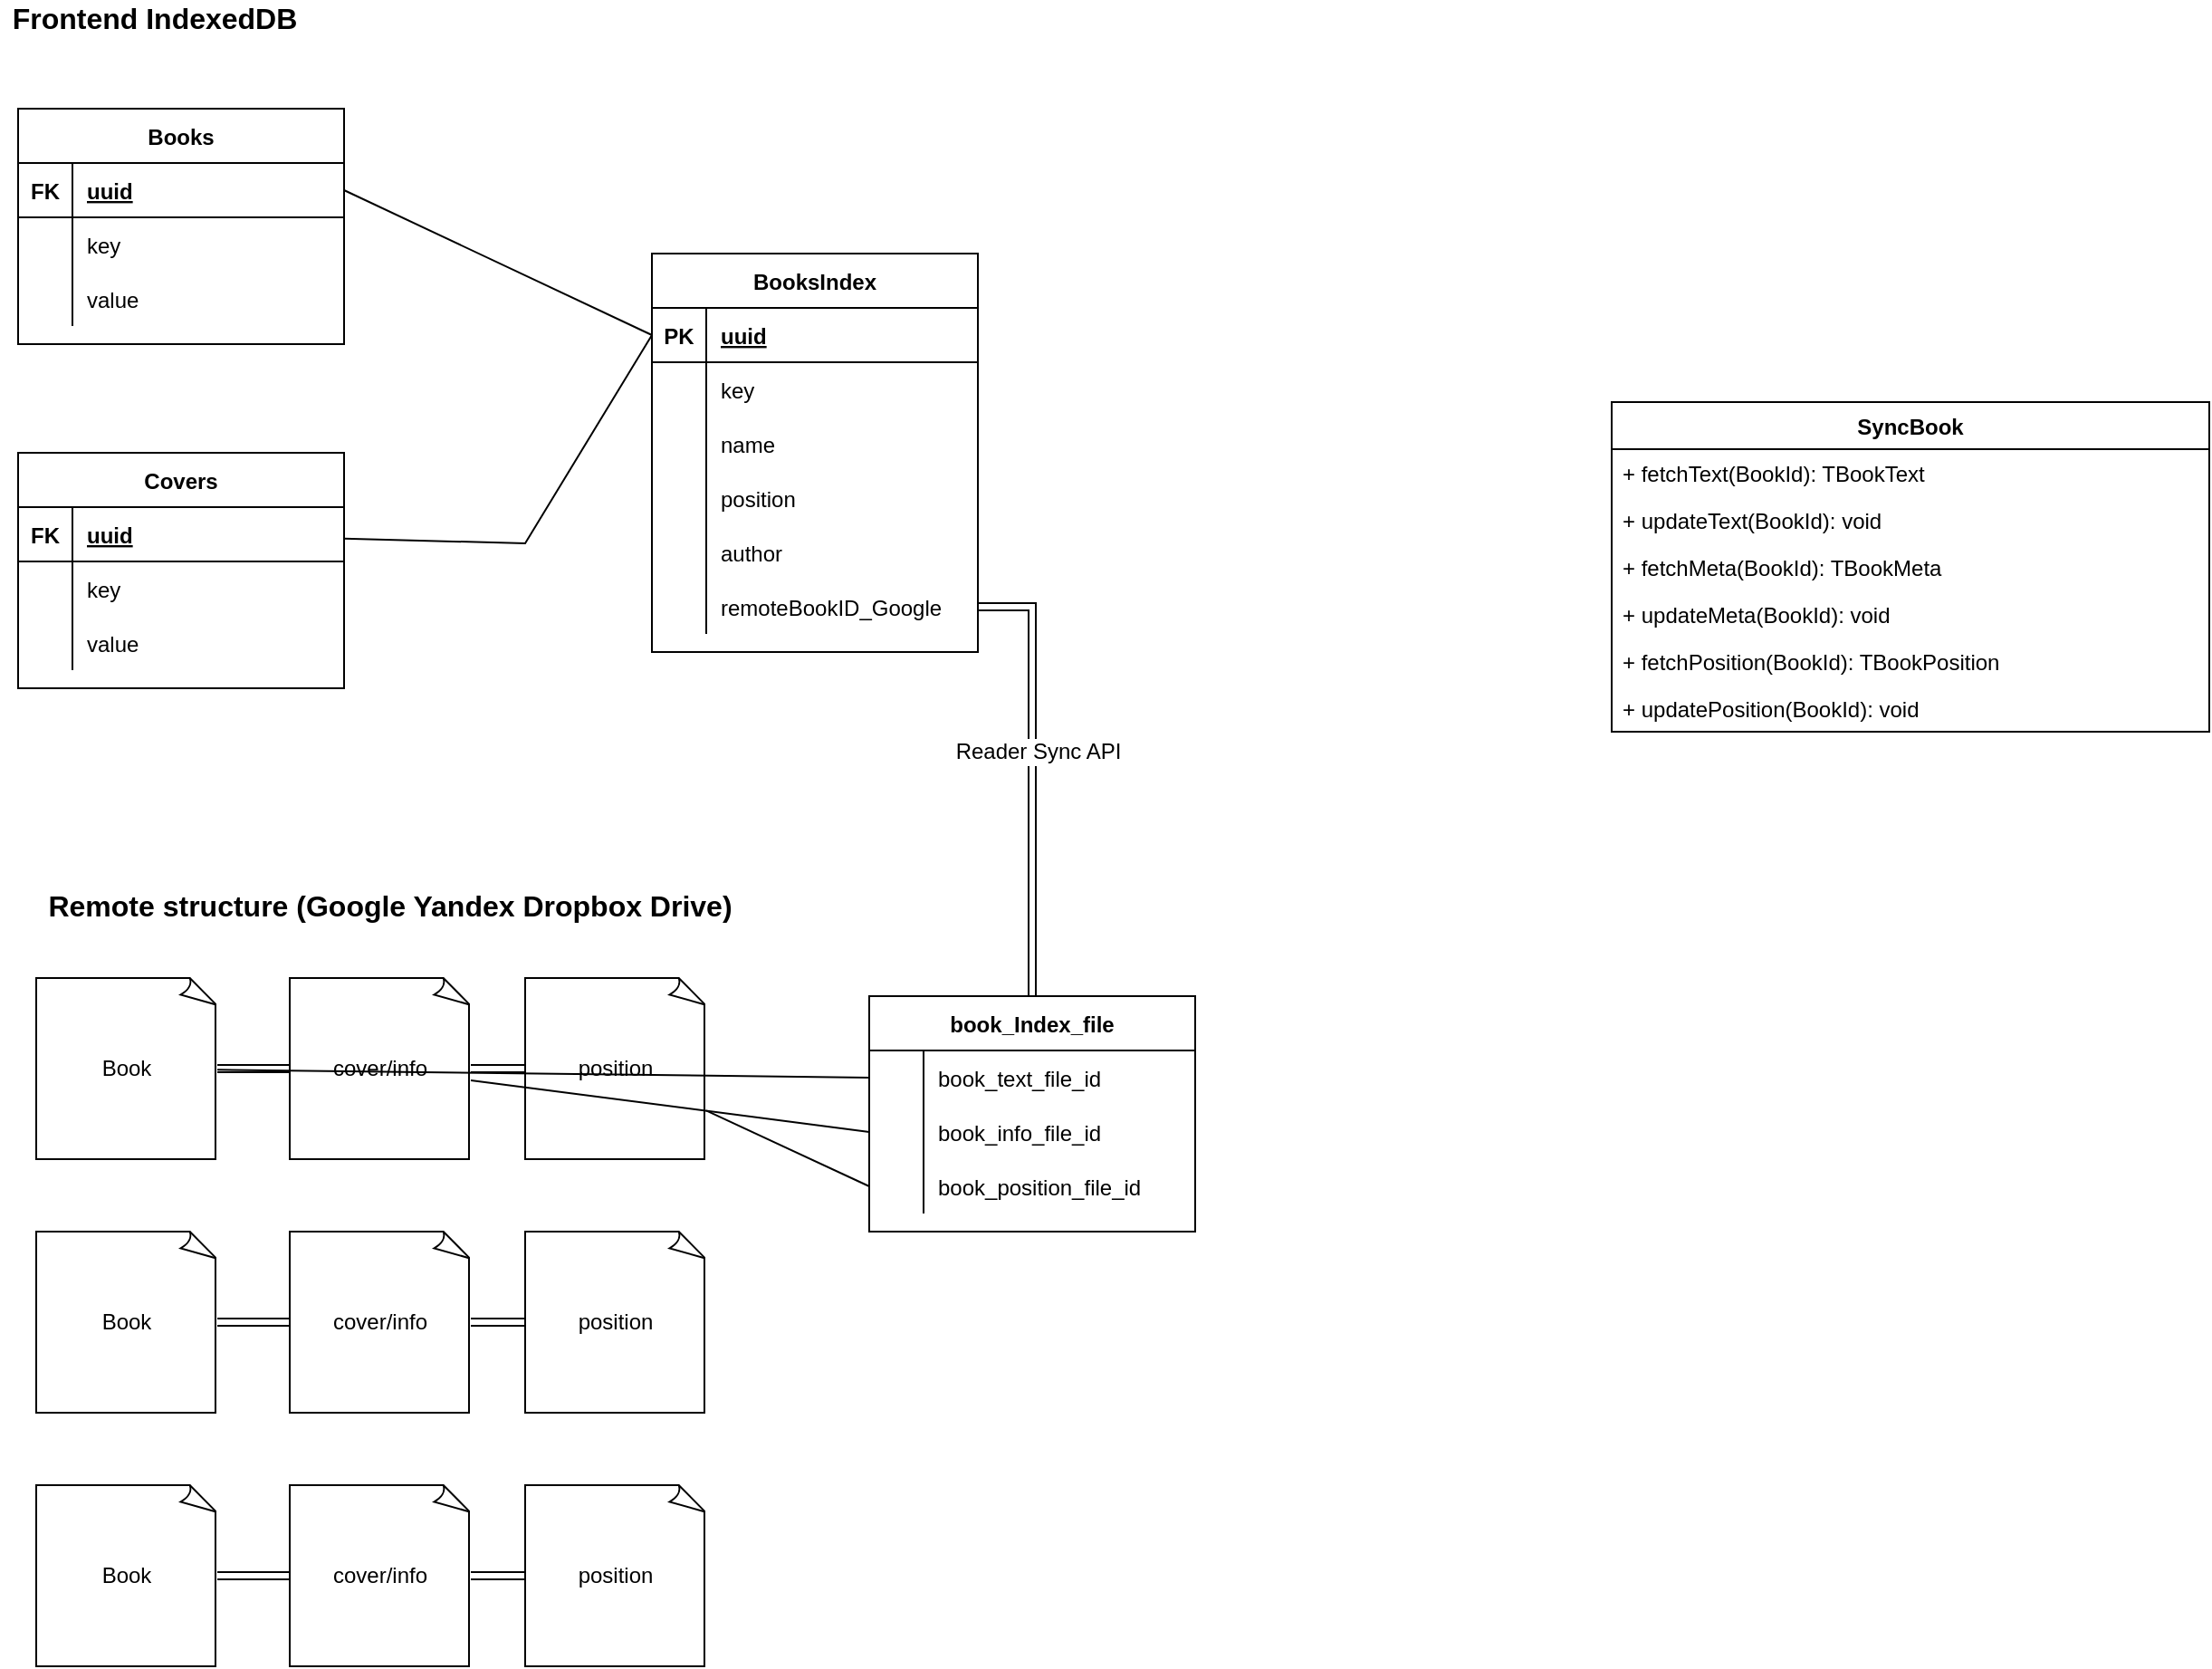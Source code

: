 <mxfile version="17.2.2" type="device"><diagram id="KxnLKsCUots09nLi5TJR" name="Page-1"><mxGraphModel dx="1565" dy="910" grid="1" gridSize="10" guides="1" tooltips="1" connect="1" arrows="1" fold="1" page="1" pageScale="1" pageWidth="827" pageHeight="1169" math="0" shadow="0"><root><mxCell id="0"/><mxCell id="1" parent="0"/><mxCell id="UW5P4cciy_kVS7fnAdKn-5" value="Books" style="shape=table;startSize=30;container=1;collapsible=1;childLayout=tableLayout;fixedRows=1;rowLines=0;fontStyle=1;align=center;resizeLast=1;" vertex="1" parent="1"><mxGeometry x="40" y="80" width="180" height="130" as="geometry"/></mxCell><mxCell id="UW5P4cciy_kVS7fnAdKn-6" value="" style="shape=tableRow;horizontal=0;startSize=0;swimlaneHead=0;swimlaneBody=0;fillColor=none;collapsible=0;dropTarget=0;points=[[0,0.5],[1,0.5]];portConstraint=eastwest;top=0;left=0;right=0;bottom=1;" vertex="1" parent="UW5P4cciy_kVS7fnAdKn-5"><mxGeometry y="30" width="180" height="30" as="geometry"/></mxCell><mxCell id="UW5P4cciy_kVS7fnAdKn-7" value="FK" style="shape=partialRectangle;connectable=0;fillColor=none;top=0;left=0;bottom=0;right=0;fontStyle=1;overflow=hidden;" vertex="1" parent="UW5P4cciy_kVS7fnAdKn-6"><mxGeometry width="30" height="30" as="geometry"><mxRectangle width="30" height="30" as="alternateBounds"/></mxGeometry></mxCell><mxCell id="UW5P4cciy_kVS7fnAdKn-8" value="uuid" style="shape=partialRectangle;connectable=0;fillColor=none;top=0;left=0;bottom=0;right=0;align=left;spacingLeft=6;fontStyle=5;overflow=hidden;" vertex="1" parent="UW5P4cciy_kVS7fnAdKn-6"><mxGeometry x="30" width="150" height="30" as="geometry"><mxRectangle width="150" height="30" as="alternateBounds"/></mxGeometry></mxCell><mxCell id="UW5P4cciy_kVS7fnAdKn-9" value="" style="shape=tableRow;horizontal=0;startSize=0;swimlaneHead=0;swimlaneBody=0;fillColor=none;collapsible=0;dropTarget=0;points=[[0,0.5],[1,0.5]];portConstraint=eastwest;top=0;left=0;right=0;bottom=0;" vertex="1" parent="UW5P4cciy_kVS7fnAdKn-5"><mxGeometry y="60" width="180" height="30" as="geometry"/></mxCell><mxCell id="UW5P4cciy_kVS7fnAdKn-10" value="" style="shape=partialRectangle;connectable=0;fillColor=none;top=0;left=0;bottom=0;right=0;editable=1;overflow=hidden;" vertex="1" parent="UW5P4cciy_kVS7fnAdKn-9"><mxGeometry width="30" height="30" as="geometry"><mxRectangle width="30" height="30" as="alternateBounds"/></mxGeometry></mxCell><mxCell id="UW5P4cciy_kVS7fnAdKn-11" value="key" style="shape=partialRectangle;connectable=0;fillColor=none;top=0;left=0;bottom=0;right=0;align=left;spacingLeft=6;overflow=hidden;" vertex="1" parent="UW5P4cciy_kVS7fnAdKn-9"><mxGeometry x="30" width="150" height="30" as="geometry"><mxRectangle width="150" height="30" as="alternateBounds"/></mxGeometry></mxCell><mxCell id="UW5P4cciy_kVS7fnAdKn-48" style="shape=tableRow;horizontal=0;startSize=0;swimlaneHead=0;swimlaneBody=0;fillColor=none;collapsible=0;dropTarget=0;points=[[0,0.5],[1,0.5]];portConstraint=eastwest;top=0;left=0;right=0;bottom=0;" vertex="1" parent="UW5P4cciy_kVS7fnAdKn-5"><mxGeometry y="90" width="180" height="30" as="geometry"/></mxCell><mxCell id="UW5P4cciy_kVS7fnAdKn-49" style="shape=partialRectangle;connectable=0;fillColor=none;top=0;left=0;bottom=0;right=0;editable=1;overflow=hidden;" vertex="1" parent="UW5P4cciy_kVS7fnAdKn-48"><mxGeometry width="30" height="30" as="geometry"><mxRectangle width="30" height="30" as="alternateBounds"/></mxGeometry></mxCell><mxCell id="UW5P4cciy_kVS7fnAdKn-50" value="value" style="shape=partialRectangle;connectable=0;fillColor=none;top=0;left=0;bottom=0;right=0;align=left;spacingLeft=6;overflow=hidden;" vertex="1" parent="UW5P4cciy_kVS7fnAdKn-48"><mxGeometry x="30" width="150" height="30" as="geometry"><mxRectangle width="150" height="30" as="alternateBounds"/></mxGeometry></mxCell><mxCell id="UW5P4cciy_kVS7fnAdKn-177" style="edgeStyle=orthogonalEdgeStyle;rounded=0;orthogonalLoop=1;jettySize=auto;html=1;exitX=1;exitY=0.5;exitDx=0;exitDy=0;entryX=0.5;entryY=0;entryDx=0;entryDy=0;fontSize=12;shape=link;" edge="1" parent="1" source="UW5P4cciy_kVS7fnAdKn-114" target="UW5P4cciy_kVS7fnAdKn-155"><mxGeometry relative="1" as="geometry"/></mxCell><mxCell id="UW5P4cciy_kVS7fnAdKn-178" value="Reader Sync API" style="edgeLabel;html=1;align=center;verticalAlign=middle;resizable=0;points=[];fontSize=12;" vertex="1" connectable="0" parent="UW5P4cciy_kVS7fnAdKn-177"><mxGeometry x="-0.101" y="3" relative="1" as="geometry"><mxPoint as="offset"/></mxGeometry></mxCell><mxCell id="UW5P4cciy_kVS7fnAdKn-31" value="BooksIndex" style="shape=table;startSize=30;container=1;collapsible=1;childLayout=tableLayout;fixedRows=1;rowLines=0;fontStyle=1;align=center;resizeLast=1;" vertex="1" parent="1"><mxGeometry x="390" y="160" width="180" height="220" as="geometry"/></mxCell><mxCell id="UW5P4cciy_kVS7fnAdKn-32" value="" style="shape=tableRow;horizontal=0;startSize=0;swimlaneHead=0;swimlaneBody=0;fillColor=none;collapsible=0;dropTarget=0;points=[[0,0.5],[1,0.5]];portConstraint=eastwest;top=0;left=0;right=0;bottom=1;" vertex="1" parent="UW5P4cciy_kVS7fnAdKn-31"><mxGeometry y="30" width="180" height="30" as="geometry"/></mxCell><mxCell id="UW5P4cciy_kVS7fnAdKn-33" value="PK" style="shape=partialRectangle;connectable=0;fillColor=none;top=0;left=0;bottom=0;right=0;fontStyle=1;overflow=hidden;" vertex="1" parent="UW5P4cciy_kVS7fnAdKn-32"><mxGeometry width="30" height="30" as="geometry"><mxRectangle width="30" height="30" as="alternateBounds"/></mxGeometry></mxCell><mxCell id="UW5P4cciy_kVS7fnAdKn-34" value="uuid" style="shape=partialRectangle;connectable=0;fillColor=none;top=0;left=0;bottom=0;right=0;align=left;spacingLeft=6;fontStyle=5;overflow=hidden;" vertex="1" parent="UW5P4cciy_kVS7fnAdKn-32"><mxGeometry x="30" width="150" height="30" as="geometry"><mxRectangle width="150" height="30" as="alternateBounds"/></mxGeometry></mxCell><mxCell id="UW5P4cciy_kVS7fnAdKn-35" value="" style="shape=tableRow;horizontal=0;startSize=0;swimlaneHead=0;swimlaneBody=0;fillColor=none;collapsible=0;dropTarget=0;points=[[0,0.5],[1,0.5]];portConstraint=eastwest;top=0;left=0;right=0;bottom=0;" vertex="1" parent="UW5P4cciy_kVS7fnAdKn-31"><mxGeometry y="60" width="180" height="30" as="geometry"/></mxCell><mxCell id="UW5P4cciy_kVS7fnAdKn-36" value="" style="shape=partialRectangle;connectable=0;fillColor=none;top=0;left=0;bottom=0;right=0;editable=1;overflow=hidden;" vertex="1" parent="UW5P4cciy_kVS7fnAdKn-35"><mxGeometry width="30" height="30" as="geometry"><mxRectangle width="30" height="30" as="alternateBounds"/></mxGeometry></mxCell><mxCell id="UW5P4cciy_kVS7fnAdKn-37" value="key" style="shape=partialRectangle;connectable=0;fillColor=none;top=0;left=0;bottom=0;right=0;align=left;spacingLeft=6;overflow=hidden;" vertex="1" parent="UW5P4cciy_kVS7fnAdKn-35"><mxGeometry x="30" width="150" height="30" as="geometry"><mxRectangle width="150" height="30" as="alternateBounds"/></mxGeometry></mxCell><mxCell id="UW5P4cciy_kVS7fnAdKn-38" value="" style="shape=tableRow;horizontal=0;startSize=0;swimlaneHead=0;swimlaneBody=0;fillColor=none;collapsible=0;dropTarget=0;points=[[0,0.5],[1,0.5]];portConstraint=eastwest;top=0;left=0;right=0;bottom=0;" vertex="1" parent="UW5P4cciy_kVS7fnAdKn-31"><mxGeometry y="90" width="180" height="30" as="geometry"/></mxCell><mxCell id="UW5P4cciy_kVS7fnAdKn-39" value="" style="shape=partialRectangle;connectable=0;fillColor=none;top=0;left=0;bottom=0;right=0;editable=1;overflow=hidden;" vertex="1" parent="UW5P4cciy_kVS7fnAdKn-38"><mxGeometry width="30" height="30" as="geometry"><mxRectangle width="30" height="30" as="alternateBounds"/></mxGeometry></mxCell><mxCell id="UW5P4cciy_kVS7fnAdKn-40" value="name" style="shape=partialRectangle;connectable=0;fillColor=none;top=0;left=0;bottom=0;right=0;align=left;spacingLeft=6;overflow=hidden;" vertex="1" parent="UW5P4cciy_kVS7fnAdKn-38"><mxGeometry x="30" width="150" height="30" as="geometry"><mxRectangle width="150" height="30" as="alternateBounds"/></mxGeometry></mxCell><mxCell id="UW5P4cciy_kVS7fnAdKn-41" value="" style="shape=tableRow;horizontal=0;startSize=0;swimlaneHead=0;swimlaneBody=0;fillColor=none;collapsible=0;dropTarget=0;points=[[0,0.5],[1,0.5]];portConstraint=eastwest;top=0;left=0;right=0;bottom=0;" vertex="1" parent="UW5P4cciy_kVS7fnAdKn-31"><mxGeometry y="120" width="180" height="30" as="geometry"/></mxCell><mxCell id="UW5P4cciy_kVS7fnAdKn-42" value="" style="shape=partialRectangle;connectable=0;fillColor=none;top=0;left=0;bottom=0;right=0;editable=1;overflow=hidden;" vertex="1" parent="UW5P4cciy_kVS7fnAdKn-41"><mxGeometry width="30" height="30" as="geometry"><mxRectangle width="30" height="30" as="alternateBounds"/></mxGeometry></mxCell><mxCell id="UW5P4cciy_kVS7fnAdKn-43" value="position" style="shape=partialRectangle;connectable=0;fillColor=none;top=0;left=0;bottom=0;right=0;align=left;spacingLeft=6;overflow=hidden;" vertex="1" parent="UW5P4cciy_kVS7fnAdKn-41"><mxGeometry x="30" width="150" height="30" as="geometry"><mxRectangle width="150" height="30" as="alternateBounds"/></mxGeometry></mxCell><mxCell id="UW5P4cciy_kVS7fnAdKn-83" style="shape=tableRow;horizontal=0;startSize=0;swimlaneHead=0;swimlaneBody=0;fillColor=none;collapsible=0;dropTarget=0;points=[[0,0.5],[1,0.5]];portConstraint=eastwest;top=0;left=0;right=0;bottom=0;" vertex="1" parent="UW5P4cciy_kVS7fnAdKn-31"><mxGeometry y="150" width="180" height="30" as="geometry"/></mxCell><mxCell id="UW5P4cciy_kVS7fnAdKn-84" style="shape=partialRectangle;connectable=0;fillColor=none;top=0;left=0;bottom=0;right=0;editable=1;overflow=hidden;" vertex="1" parent="UW5P4cciy_kVS7fnAdKn-83"><mxGeometry width="30" height="30" as="geometry"><mxRectangle width="30" height="30" as="alternateBounds"/></mxGeometry></mxCell><mxCell id="UW5P4cciy_kVS7fnAdKn-85" value="author" style="shape=partialRectangle;connectable=0;fillColor=none;top=0;left=0;bottom=0;right=0;align=left;spacingLeft=6;overflow=hidden;" vertex="1" parent="UW5P4cciy_kVS7fnAdKn-83"><mxGeometry x="30" width="150" height="30" as="geometry"><mxRectangle width="150" height="30" as="alternateBounds"/></mxGeometry></mxCell><mxCell id="UW5P4cciy_kVS7fnAdKn-114" style="shape=tableRow;horizontal=0;startSize=0;swimlaneHead=0;swimlaneBody=0;fillColor=none;collapsible=0;dropTarget=0;points=[[0,0.5],[1,0.5]];portConstraint=eastwest;top=0;left=0;right=0;bottom=0;" vertex="1" parent="UW5P4cciy_kVS7fnAdKn-31"><mxGeometry y="180" width="180" height="30" as="geometry"/></mxCell><mxCell id="UW5P4cciy_kVS7fnAdKn-115" value="" style="shape=partialRectangle;connectable=0;fillColor=none;top=0;left=0;bottom=0;right=0;editable=1;overflow=hidden;" vertex="1" parent="UW5P4cciy_kVS7fnAdKn-114"><mxGeometry width="30" height="30" as="geometry"><mxRectangle width="30" height="30" as="alternateBounds"/></mxGeometry></mxCell><mxCell id="UW5P4cciy_kVS7fnAdKn-116" value="remoteBookID_Google" style="shape=partialRectangle;connectable=0;fillColor=none;top=0;left=0;bottom=0;right=0;align=left;spacingLeft=6;overflow=hidden;" vertex="1" parent="UW5P4cciy_kVS7fnAdKn-114"><mxGeometry x="30" width="150" height="30" as="geometry"><mxRectangle width="150" height="30" as="alternateBounds"/></mxGeometry></mxCell><mxCell id="UW5P4cciy_kVS7fnAdKn-51" value="Frontend IndexedDB" style="text;html=1;align=center;verticalAlign=middle;resizable=0;points=[];autosize=1;strokeColor=none;fillColor=none;fontSize=16;fontStyle=1;horizontal=1;" vertex="1" parent="1"><mxGeometry x="30" y="20" width="170" height="20" as="geometry"/></mxCell><mxCell id="UW5P4cciy_kVS7fnAdKn-55" value="" style="endArrow=none;html=1;rounded=0;fontSize=16;entryX=0;entryY=0.5;entryDx=0;entryDy=0;exitX=1;exitY=0.5;exitDx=0;exitDy=0;" edge="1" parent="1" source="UW5P4cciy_kVS7fnAdKn-6" target="UW5P4cciy_kVS7fnAdKn-32"><mxGeometry relative="1" as="geometry"><mxPoint x="90" y="360" as="sourcePoint"/><mxPoint x="250" y="360" as="targetPoint"/></mxGeometry></mxCell><mxCell id="UW5P4cciy_kVS7fnAdKn-69" value="Covers" style="shape=table;startSize=30;container=1;collapsible=1;childLayout=tableLayout;fixedRows=1;rowLines=0;fontStyle=1;align=center;resizeLast=1;fontSize=12;" vertex="1" parent="1"><mxGeometry x="40" y="270" width="180" height="130" as="geometry"/></mxCell><mxCell id="UW5P4cciy_kVS7fnAdKn-70" value="" style="shape=tableRow;horizontal=0;startSize=0;swimlaneHead=0;swimlaneBody=0;fillColor=none;collapsible=0;dropTarget=0;points=[[0,0.5],[1,0.5]];portConstraint=eastwest;top=0;left=0;right=0;bottom=1;fontSize=12;" vertex="1" parent="UW5P4cciy_kVS7fnAdKn-69"><mxGeometry y="30" width="180" height="30" as="geometry"/></mxCell><mxCell id="UW5P4cciy_kVS7fnAdKn-71" value="FK" style="shape=partialRectangle;connectable=0;fillColor=none;top=0;left=0;bottom=0;right=0;fontStyle=1;overflow=hidden;fontSize=12;" vertex="1" parent="UW5P4cciy_kVS7fnAdKn-70"><mxGeometry width="30" height="30" as="geometry"><mxRectangle width="30" height="30" as="alternateBounds"/></mxGeometry></mxCell><mxCell id="UW5P4cciy_kVS7fnAdKn-72" value="uuid" style="shape=partialRectangle;connectable=0;fillColor=none;top=0;left=0;bottom=0;right=0;align=left;spacingLeft=6;fontStyle=5;overflow=hidden;fontSize=12;" vertex="1" parent="UW5P4cciy_kVS7fnAdKn-70"><mxGeometry x="30" width="150" height="30" as="geometry"><mxRectangle width="150" height="30" as="alternateBounds"/></mxGeometry></mxCell><mxCell id="UW5P4cciy_kVS7fnAdKn-73" value="" style="shape=tableRow;horizontal=0;startSize=0;swimlaneHead=0;swimlaneBody=0;fillColor=none;collapsible=0;dropTarget=0;points=[[0,0.5],[1,0.5]];portConstraint=eastwest;top=0;left=0;right=0;bottom=0;fontSize=12;" vertex="1" parent="UW5P4cciy_kVS7fnAdKn-69"><mxGeometry y="60" width="180" height="30" as="geometry"/></mxCell><mxCell id="UW5P4cciy_kVS7fnAdKn-74" value="" style="shape=partialRectangle;connectable=0;fillColor=none;top=0;left=0;bottom=0;right=0;editable=1;overflow=hidden;fontSize=12;" vertex="1" parent="UW5P4cciy_kVS7fnAdKn-73"><mxGeometry width="30" height="30" as="geometry"><mxRectangle width="30" height="30" as="alternateBounds"/></mxGeometry></mxCell><mxCell id="UW5P4cciy_kVS7fnAdKn-75" value="key" style="shape=partialRectangle;connectable=0;fillColor=none;top=0;left=0;bottom=0;right=0;align=left;spacingLeft=6;overflow=hidden;fontSize=12;" vertex="1" parent="UW5P4cciy_kVS7fnAdKn-73"><mxGeometry x="30" width="150" height="30" as="geometry"><mxRectangle width="150" height="30" as="alternateBounds"/></mxGeometry></mxCell><mxCell id="UW5P4cciy_kVS7fnAdKn-76" value="" style="shape=tableRow;horizontal=0;startSize=0;swimlaneHead=0;swimlaneBody=0;fillColor=none;collapsible=0;dropTarget=0;points=[[0,0.5],[1,0.5]];portConstraint=eastwest;top=0;left=0;right=0;bottom=0;fontSize=12;" vertex="1" parent="UW5P4cciy_kVS7fnAdKn-69"><mxGeometry y="90" width="180" height="30" as="geometry"/></mxCell><mxCell id="UW5P4cciy_kVS7fnAdKn-77" value="" style="shape=partialRectangle;connectable=0;fillColor=none;top=0;left=0;bottom=0;right=0;editable=1;overflow=hidden;fontSize=12;" vertex="1" parent="UW5P4cciy_kVS7fnAdKn-76"><mxGeometry width="30" height="30" as="geometry"><mxRectangle width="30" height="30" as="alternateBounds"/></mxGeometry></mxCell><mxCell id="UW5P4cciy_kVS7fnAdKn-78" value="value" style="shape=partialRectangle;connectable=0;fillColor=none;top=0;left=0;bottom=0;right=0;align=left;spacingLeft=6;overflow=hidden;fontSize=12;" vertex="1" parent="UW5P4cciy_kVS7fnAdKn-76"><mxGeometry x="30" width="150" height="30" as="geometry"><mxRectangle width="150" height="30" as="alternateBounds"/></mxGeometry></mxCell><mxCell id="UW5P4cciy_kVS7fnAdKn-82" value="" style="endArrow=none;html=1;rounded=0;fontSize=12;entryX=0;entryY=0.5;entryDx=0;entryDy=0;" edge="1" parent="1" source="UW5P4cciy_kVS7fnAdKn-70" target="UW5P4cciy_kVS7fnAdKn-32"><mxGeometry relative="1" as="geometry"><mxPoint x="250" y="320" as="sourcePoint"/><mxPoint x="410" y="320" as="targetPoint"/><Array as="points"><mxPoint x="320" y="320"/></Array></mxGeometry></mxCell><mxCell id="UW5P4cciy_kVS7fnAdKn-96" value="Remote structure (Google Yandex Dropbox Drive)" style="text;html=1;align=center;verticalAlign=middle;resizable=0;points=[];autosize=1;strokeColor=none;fillColor=none;fontSize=16;fontStyle=1;horizontal=1;" vertex="1" parent="1"><mxGeometry x="50" y="510" width="390" height="20" as="geometry"/></mxCell><mxCell id="UW5P4cciy_kVS7fnAdKn-117" value="Book" style="whiteSpace=wrap;html=1;shape=mxgraph.basic.document;fontSize=12;" vertex="1" parent="1"><mxGeometry x="50" y="560" width="100" height="100" as="geometry"/></mxCell><mxCell id="UW5P4cciy_kVS7fnAdKn-134" value="Book" style="whiteSpace=wrap;html=1;shape=mxgraph.basic.document;fontSize=12;" vertex="1" parent="1"><mxGeometry x="50" y="700" width="100" height="100" as="geometry"/></mxCell><mxCell id="UW5P4cciy_kVS7fnAdKn-135" value="Book" style="whiteSpace=wrap;html=1;shape=mxgraph.basic.document;fontSize=12;" vertex="1" parent="1"><mxGeometry x="50" y="840" width="100" height="100" as="geometry"/></mxCell><mxCell id="UW5P4cciy_kVS7fnAdKn-142" style="edgeStyle=orthogonalEdgeStyle;rounded=0;orthogonalLoop=1;jettySize=auto;html=1;exitX=0;exitY=0.5;exitDx=0;exitDy=0;exitPerimeter=0;fontSize=12;shape=link;" edge="1" parent="1" source="UW5P4cciy_kVS7fnAdKn-136" target="UW5P4cciy_kVS7fnAdKn-117"><mxGeometry relative="1" as="geometry"/></mxCell><mxCell id="UW5P4cciy_kVS7fnAdKn-136" value="cover/info" style="whiteSpace=wrap;html=1;shape=mxgraph.basic.document;fontSize=12;" vertex="1" parent="1"><mxGeometry x="190" y="560" width="100" height="100" as="geometry"/></mxCell><mxCell id="UW5P4cciy_kVS7fnAdKn-143" style="edgeStyle=orthogonalEdgeStyle;shape=link;rounded=0;orthogonalLoop=1;jettySize=auto;html=1;exitX=0;exitY=0.5;exitDx=0;exitDy=0;exitPerimeter=0;entryX=1;entryY=0.5;entryDx=0;entryDy=0;entryPerimeter=0;fontSize=12;" edge="1" parent="1" source="UW5P4cciy_kVS7fnAdKn-137" target="UW5P4cciy_kVS7fnAdKn-134"><mxGeometry relative="1" as="geometry"/></mxCell><mxCell id="UW5P4cciy_kVS7fnAdKn-149" style="edgeStyle=orthogonalEdgeStyle;shape=link;rounded=0;orthogonalLoop=1;jettySize=auto;html=1;exitX=1;exitY=0.5;exitDx=0;exitDy=0;exitPerimeter=0;entryX=0;entryY=0.5;entryDx=0;entryDy=0;entryPerimeter=0;fontSize=12;" edge="1" parent="1" source="UW5P4cciy_kVS7fnAdKn-137" target="UW5P4cciy_kVS7fnAdKn-147"><mxGeometry relative="1" as="geometry"/></mxCell><mxCell id="UW5P4cciy_kVS7fnAdKn-137" value="cover/info" style="whiteSpace=wrap;html=1;shape=mxgraph.basic.document;fontSize=12;" vertex="1" parent="1"><mxGeometry x="190" y="700" width="100" height="100" as="geometry"/></mxCell><mxCell id="UW5P4cciy_kVS7fnAdKn-144" style="edgeStyle=orthogonalEdgeStyle;shape=link;rounded=0;orthogonalLoop=1;jettySize=auto;html=1;exitX=0;exitY=0.5;exitDx=0;exitDy=0;exitPerimeter=0;entryX=1;entryY=0.5;entryDx=0;entryDy=0;entryPerimeter=0;fontSize=12;" edge="1" parent="1" source="UW5P4cciy_kVS7fnAdKn-138" target="UW5P4cciy_kVS7fnAdKn-135"><mxGeometry relative="1" as="geometry"/></mxCell><mxCell id="UW5P4cciy_kVS7fnAdKn-150" style="edgeStyle=orthogonalEdgeStyle;shape=link;rounded=0;orthogonalLoop=1;jettySize=auto;html=1;exitX=1;exitY=0.5;exitDx=0;exitDy=0;exitPerimeter=0;entryX=0;entryY=0.5;entryDx=0;entryDy=0;entryPerimeter=0;fontSize=12;" edge="1" parent="1" source="UW5P4cciy_kVS7fnAdKn-138" target="UW5P4cciy_kVS7fnAdKn-148"><mxGeometry relative="1" as="geometry"/></mxCell><mxCell id="UW5P4cciy_kVS7fnAdKn-138" value="cover/info" style="whiteSpace=wrap;html=1;shape=mxgraph.basic.document;fontSize=12;" vertex="1" parent="1"><mxGeometry x="190" y="840" width="100" height="100" as="geometry"/></mxCell><mxCell id="UW5P4cciy_kVS7fnAdKn-146" style="edgeStyle=orthogonalEdgeStyle;shape=link;rounded=0;orthogonalLoop=1;jettySize=auto;html=1;exitX=0;exitY=0.5;exitDx=0;exitDy=0;exitPerimeter=0;entryX=1;entryY=0.5;entryDx=0;entryDy=0;entryPerimeter=0;fontSize=12;" edge="1" parent="1" source="UW5P4cciy_kVS7fnAdKn-145" target="UW5P4cciy_kVS7fnAdKn-136"><mxGeometry relative="1" as="geometry"/></mxCell><mxCell id="UW5P4cciy_kVS7fnAdKn-145" value="position" style="whiteSpace=wrap;html=1;shape=mxgraph.basic.document;fontSize=12;" vertex="1" parent="1"><mxGeometry x="320" y="560" width="100" height="100" as="geometry"/></mxCell><mxCell id="UW5P4cciy_kVS7fnAdKn-147" value="position" style="whiteSpace=wrap;html=1;shape=mxgraph.basic.document;fontSize=12;" vertex="1" parent="1"><mxGeometry x="320" y="700" width="100" height="100" as="geometry"/></mxCell><mxCell id="UW5P4cciy_kVS7fnAdKn-148" value="position" style="whiteSpace=wrap;html=1;shape=mxgraph.basic.document;fontSize=12;" vertex="1" parent="1"><mxGeometry x="320" y="840" width="100" height="100" as="geometry"/></mxCell><mxCell id="UW5P4cciy_kVS7fnAdKn-151" value="SyncBook" style="swimlane;fontStyle=1;align=center;verticalAlign=top;childLayout=stackLayout;horizontal=1;startSize=26;horizontalStack=0;resizeParent=1;resizeParentMax=0;resizeLast=0;collapsible=1;marginBottom=0;fontSize=12;" vertex="1" parent="1"><mxGeometry x="920" y="242" width="330" height="182" as="geometry"/></mxCell><mxCell id="UW5P4cciy_kVS7fnAdKn-154" value="+ fetchText(BookId): TBookText" style="text;strokeColor=none;fillColor=none;align=left;verticalAlign=top;spacingLeft=4;spacingRight=4;overflow=hidden;rotatable=0;points=[[0,0.5],[1,0.5]];portConstraint=eastwest;fontSize=12;" vertex="1" parent="UW5P4cciy_kVS7fnAdKn-151"><mxGeometry y="26" width="330" height="26" as="geometry"/></mxCell><mxCell id="UW5P4cciy_kVS7fnAdKn-187" value="+ updateText(BookId): void" style="text;strokeColor=none;fillColor=none;align=left;verticalAlign=top;spacingLeft=4;spacingRight=4;overflow=hidden;rotatable=0;points=[[0,0.5],[1,0.5]];portConstraint=eastwest;fontSize=12;" vertex="1" parent="UW5P4cciy_kVS7fnAdKn-151"><mxGeometry y="52" width="330" height="26" as="geometry"/></mxCell><mxCell id="UW5P4cciy_kVS7fnAdKn-181" value="+ fetchMeta(BookId): TBookMeta" style="text;strokeColor=none;fillColor=none;align=left;verticalAlign=top;spacingLeft=4;spacingRight=4;overflow=hidden;rotatable=0;points=[[0,0.5],[1,0.5]];portConstraint=eastwest;fontSize=12;" vertex="1" parent="UW5P4cciy_kVS7fnAdKn-151"><mxGeometry y="78" width="330" height="26" as="geometry"/></mxCell><mxCell id="UW5P4cciy_kVS7fnAdKn-186" value="+ updateMeta(BookId): void" style="text;strokeColor=none;fillColor=none;align=left;verticalAlign=top;spacingLeft=4;spacingRight=4;overflow=hidden;rotatable=0;points=[[0,0.5],[1,0.5]];portConstraint=eastwest;fontSize=12;" vertex="1" parent="UW5P4cciy_kVS7fnAdKn-151"><mxGeometry y="104" width="330" height="26" as="geometry"/></mxCell><mxCell id="UW5P4cciy_kVS7fnAdKn-183" value="+ fetchPosition(BookId): TBookPosition" style="text;strokeColor=none;fillColor=none;align=left;verticalAlign=top;spacingLeft=4;spacingRight=4;overflow=hidden;rotatable=0;points=[[0,0.5],[1,0.5]];portConstraint=eastwest;fontSize=12;" vertex="1" parent="UW5P4cciy_kVS7fnAdKn-151"><mxGeometry y="130" width="330" height="26" as="geometry"/></mxCell><mxCell id="UW5P4cciy_kVS7fnAdKn-185" value="+ updatePosition(BookId): void" style="text;strokeColor=none;fillColor=none;align=left;verticalAlign=top;spacingLeft=4;spacingRight=4;overflow=hidden;rotatable=0;points=[[0,0.5],[1,0.5]];portConstraint=eastwest;fontSize=12;" vertex="1" parent="UW5P4cciy_kVS7fnAdKn-151"><mxGeometry y="156" width="330" height="26" as="geometry"/></mxCell><mxCell id="UW5P4cciy_kVS7fnAdKn-155" value="book_Index_file" style="shape=table;startSize=30;container=1;collapsible=1;childLayout=tableLayout;fixedRows=1;rowLines=0;fontStyle=1;align=center;resizeLast=1;" vertex="1" parent="1"><mxGeometry x="510" y="570" width="180" height="130" as="geometry"/></mxCell><mxCell id="UW5P4cciy_kVS7fnAdKn-159" value="" style="shape=tableRow;horizontal=0;startSize=0;swimlaneHead=0;swimlaneBody=0;fillColor=none;collapsible=0;dropTarget=0;points=[[0,0.5],[1,0.5]];portConstraint=eastwest;top=0;left=0;right=0;bottom=0;" vertex="1" parent="UW5P4cciy_kVS7fnAdKn-155"><mxGeometry y="30" width="180" height="30" as="geometry"/></mxCell><mxCell id="UW5P4cciy_kVS7fnAdKn-160" value="" style="shape=partialRectangle;connectable=0;fillColor=none;top=0;left=0;bottom=0;right=0;editable=1;overflow=hidden;" vertex="1" parent="UW5P4cciy_kVS7fnAdKn-159"><mxGeometry width="30" height="30" as="geometry"><mxRectangle width="30" height="30" as="alternateBounds"/></mxGeometry></mxCell><mxCell id="UW5P4cciy_kVS7fnAdKn-161" value="book_text_file_id" style="shape=partialRectangle;connectable=0;fillColor=none;top=0;left=0;bottom=0;right=0;align=left;spacingLeft=6;overflow=hidden;" vertex="1" parent="UW5P4cciy_kVS7fnAdKn-159"><mxGeometry x="30" width="150" height="30" as="geometry"><mxRectangle width="150" height="30" as="alternateBounds"/></mxGeometry></mxCell><mxCell id="UW5P4cciy_kVS7fnAdKn-162" value="" style="shape=tableRow;horizontal=0;startSize=0;swimlaneHead=0;swimlaneBody=0;fillColor=none;collapsible=0;dropTarget=0;points=[[0,0.5],[1,0.5]];portConstraint=eastwest;top=0;left=0;right=0;bottom=0;" vertex="1" parent="UW5P4cciy_kVS7fnAdKn-155"><mxGeometry y="60" width="180" height="30" as="geometry"/></mxCell><mxCell id="UW5P4cciy_kVS7fnAdKn-163" value="" style="shape=partialRectangle;connectable=0;fillColor=none;top=0;left=0;bottom=0;right=0;editable=1;overflow=hidden;" vertex="1" parent="UW5P4cciy_kVS7fnAdKn-162"><mxGeometry width="30" height="30" as="geometry"><mxRectangle width="30" height="30" as="alternateBounds"/></mxGeometry></mxCell><mxCell id="UW5P4cciy_kVS7fnAdKn-164" value="book_info_file_id" style="shape=partialRectangle;connectable=0;fillColor=none;top=0;left=0;bottom=0;right=0;align=left;spacingLeft=6;overflow=hidden;" vertex="1" parent="UW5P4cciy_kVS7fnAdKn-162"><mxGeometry x="30" width="150" height="30" as="geometry"><mxRectangle width="150" height="30" as="alternateBounds"/></mxGeometry></mxCell><mxCell id="UW5P4cciy_kVS7fnAdKn-165" value="" style="shape=tableRow;horizontal=0;startSize=0;swimlaneHead=0;swimlaneBody=0;fillColor=none;collapsible=0;dropTarget=0;points=[[0,0.5],[1,0.5]];portConstraint=eastwest;top=0;left=0;right=0;bottom=0;" vertex="1" parent="UW5P4cciy_kVS7fnAdKn-155"><mxGeometry y="90" width="180" height="30" as="geometry"/></mxCell><mxCell id="UW5P4cciy_kVS7fnAdKn-166" value="" style="shape=partialRectangle;connectable=0;fillColor=none;top=0;left=0;bottom=0;right=0;editable=1;overflow=hidden;" vertex="1" parent="UW5P4cciy_kVS7fnAdKn-165"><mxGeometry width="30" height="30" as="geometry"><mxRectangle width="30" height="30" as="alternateBounds"/></mxGeometry></mxCell><mxCell id="UW5P4cciy_kVS7fnAdKn-167" value="book_position_file_id" style="shape=partialRectangle;connectable=0;fillColor=none;top=0;left=0;bottom=0;right=0;align=left;spacingLeft=6;overflow=hidden;" vertex="1" parent="UW5P4cciy_kVS7fnAdKn-165"><mxGeometry x="30" width="150" height="30" as="geometry"><mxRectangle width="150" height="30" as="alternateBounds"/></mxGeometry></mxCell><mxCell id="UW5P4cciy_kVS7fnAdKn-174" value="" style="endArrow=none;html=1;rounded=0;fontSize=12;entryX=0;entryY=0.5;entryDx=0;entryDy=0;" edge="1" parent="1" source="UW5P4cciy_kVS7fnAdKn-145" target="UW5P4cciy_kVS7fnAdKn-165"><mxGeometry relative="1" as="geometry"><mxPoint x="420" y="610" as="sourcePoint"/><mxPoint x="580" y="610" as="targetPoint"/></mxGeometry></mxCell><mxCell id="UW5P4cciy_kVS7fnAdKn-175" value="" style="endArrow=none;html=1;rounded=0;fontSize=12;entryX=0;entryY=0.5;entryDx=0;entryDy=0;" edge="1" parent="1" source="UW5P4cciy_kVS7fnAdKn-136" target="UW5P4cciy_kVS7fnAdKn-162"><mxGeometry relative="1" as="geometry"><mxPoint x="290" y="505" as="sourcePoint"/><mxPoint x="450" y="505" as="targetPoint"/></mxGeometry></mxCell><mxCell id="UW5P4cciy_kVS7fnAdKn-176" value="" style="endArrow=none;html=1;rounded=0;fontSize=12;entryX=0;entryY=0.5;entryDx=0;entryDy=0;" edge="1" parent="1" source="UW5P4cciy_kVS7fnAdKn-117" target="UW5P4cciy_kVS7fnAdKn-159"><mxGeometry relative="1" as="geometry"><mxPoint x="330" y="570" as="sourcePoint"/><mxPoint x="490" y="570" as="targetPoint"/></mxGeometry></mxCell></root></mxGraphModel></diagram></mxfile>